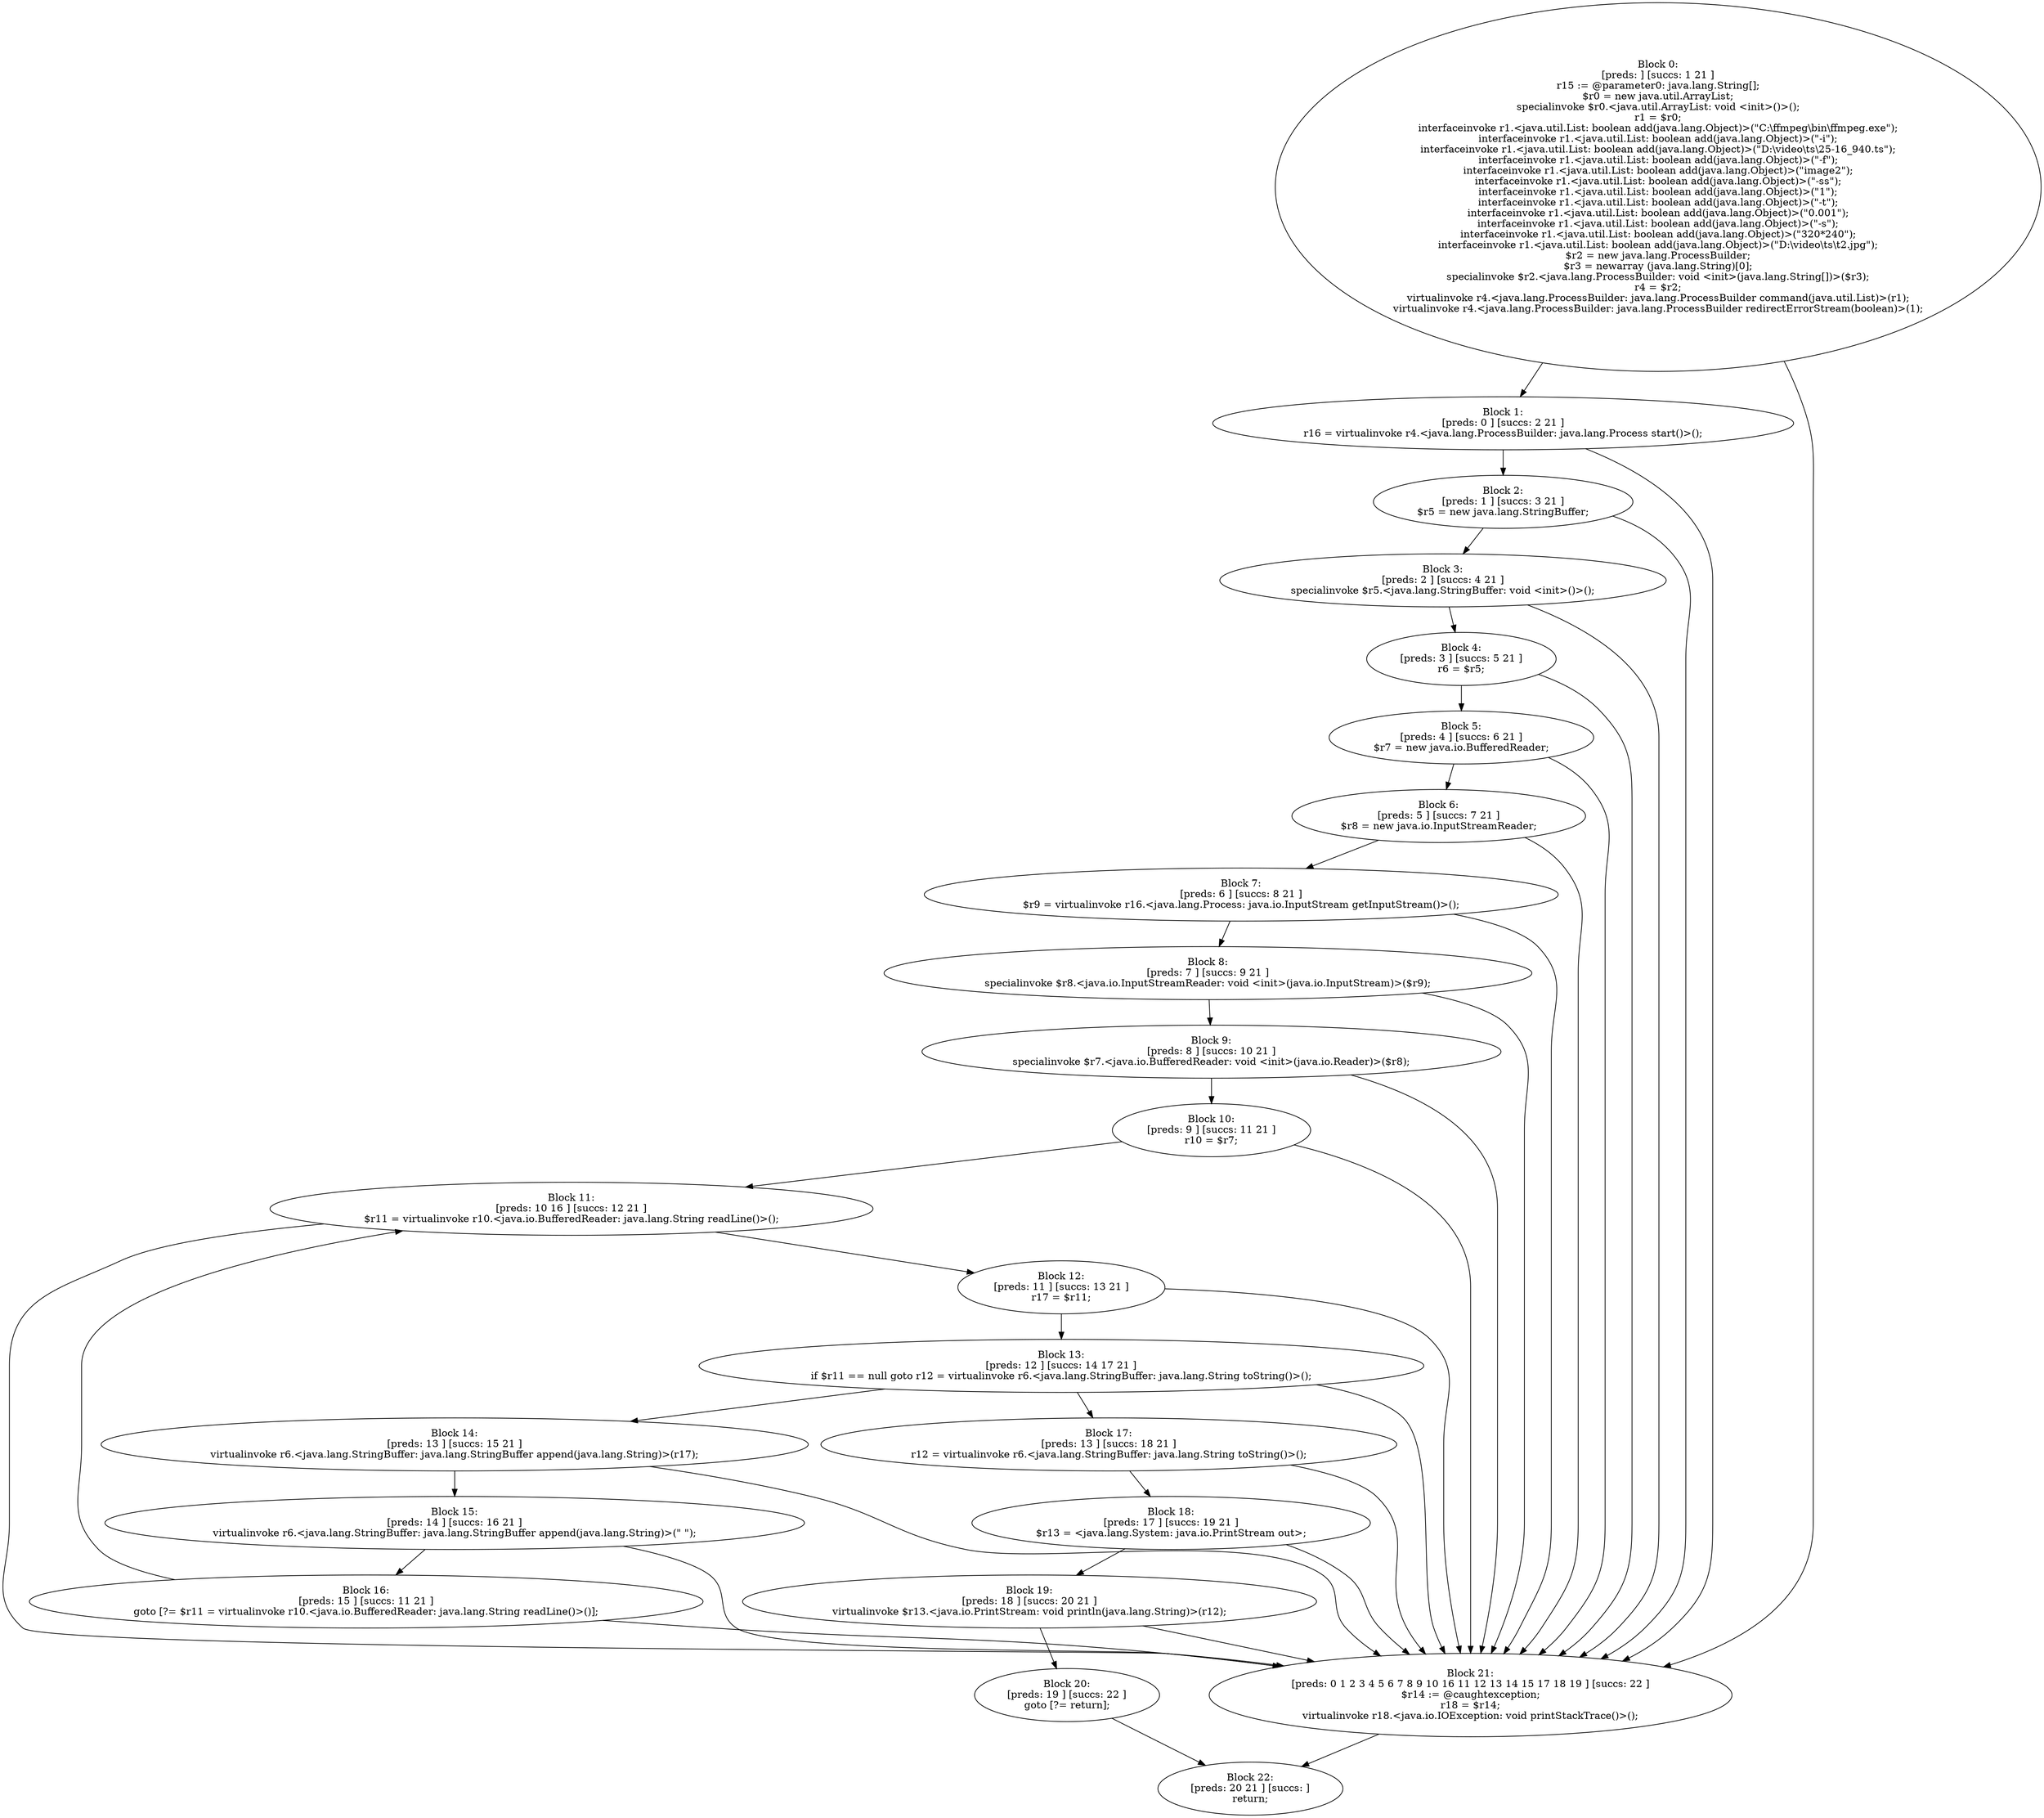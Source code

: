 digraph "unitGraph" {
    "Block 0:
[preds: ] [succs: 1 21 ]
r15 := @parameter0: java.lang.String[];
$r0 = new java.util.ArrayList;
specialinvoke $r0.<java.util.ArrayList: void <init>()>();
r1 = $r0;
interfaceinvoke r1.<java.util.List: boolean add(java.lang.Object)>(\"C:\\ffmpeg\\bin\\ffmpeg.exe\");
interfaceinvoke r1.<java.util.List: boolean add(java.lang.Object)>(\"-i\");
interfaceinvoke r1.<java.util.List: boolean add(java.lang.Object)>(\"D:\\video\\ts\\25-16_940.ts\");
interfaceinvoke r1.<java.util.List: boolean add(java.lang.Object)>(\"-f\");
interfaceinvoke r1.<java.util.List: boolean add(java.lang.Object)>(\"image2\");
interfaceinvoke r1.<java.util.List: boolean add(java.lang.Object)>(\"-ss\");
interfaceinvoke r1.<java.util.List: boolean add(java.lang.Object)>(\"1\");
interfaceinvoke r1.<java.util.List: boolean add(java.lang.Object)>(\"-t\");
interfaceinvoke r1.<java.util.List: boolean add(java.lang.Object)>(\"0.001\");
interfaceinvoke r1.<java.util.List: boolean add(java.lang.Object)>(\"-s\");
interfaceinvoke r1.<java.util.List: boolean add(java.lang.Object)>(\"320*240\");
interfaceinvoke r1.<java.util.List: boolean add(java.lang.Object)>(\"D:\\video\\ts\\t2.jpg\");
$r2 = new java.lang.ProcessBuilder;
$r3 = newarray (java.lang.String)[0];
specialinvoke $r2.<java.lang.ProcessBuilder: void <init>(java.lang.String[])>($r3);
r4 = $r2;
virtualinvoke r4.<java.lang.ProcessBuilder: java.lang.ProcessBuilder command(java.util.List)>(r1);
virtualinvoke r4.<java.lang.ProcessBuilder: java.lang.ProcessBuilder redirectErrorStream(boolean)>(1);
"
    "Block 1:
[preds: 0 ] [succs: 2 21 ]
r16 = virtualinvoke r4.<java.lang.ProcessBuilder: java.lang.Process start()>();
"
    "Block 2:
[preds: 1 ] [succs: 3 21 ]
$r5 = new java.lang.StringBuffer;
"
    "Block 3:
[preds: 2 ] [succs: 4 21 ]
specialinvoke $r5.<java.lang.StringBuffer: void <init>()>();
"
    "Block 4:
[preds: 3 ] [succs: 5 21 ]
r6 = $r5;
"
    "Block 5:
[preds: 4 ] [succs: 6 21 ]
$r7 = new java.io.BufferedReader;
"
    "Block 6:
[preds: 5 ] [succs: 7 21 ]
$r8 = new java.io.InputStreamReader;
"
    "Block 7:
[preds: 6 ] [succs: 8 21 ]
$r9 = virtualinvoke r16.<java.lang.Process: java.io.InputStream getInputStream()>();
"
    "Block 8:
[preds: 7 ] [succs: 9 21 ]
specialinvoke $r8.<java.io.InputStreamReader: void <init>(java.io.InputStream)>($r9);
"
    "Block 9:
[preds: 8 ] [succs: 10 21 ]
specialinvoke $r7.<java.io.BufferedReader: void <init>(java.io.Reader)>($r8);
"
    "Block 10:
[preds: 9 ] [succs: 11 21 ]
r10 = $r7;
"
    "Block 11:
[preds: 10 16 ] [succs: 12 21 ]
$r11 = virtualinvoke r10.<java.io.BufferedReader: java.lang.String readLine()>();
"
    "Block 12:
[preds: 11 ] [succs: 13 21 ]
r17 = $r11;
"
    "Block 13:
[preds: 12 ] [succs: 14 17 21 ]
if $r11 == null goto r12 = virtualinvoke r6.<java.lang.StringBuffer: java.lang.String toString()>();
"
    "Block 14:
[preds: 13 ] [succs: 15 21 ]
virtualinvoke r6.<java.lang.StringBuffer: java.lang.StringBuffer append(java.lang.String)>(r17);
"
    "Block 15:
[preds: 14 ] [succs: 16 21 ]
virtualinvoke r6.<java.lang.StringBuffer: java.lang.StringBuffer append(java.lang.String)>(\" \");
"
    "Block 16:
[preds: 15 ] [succs: 11 21 ]
goto [?= $r11 = virtualinvoke r10.<java.io.BufferedReader: java.lang.String readLine()>()];
"
    "Block 17:
[preds: 13 ] [succs: 18 21 ]
r12 = virtualinvoke r6.<java.lang.StringBuffer: java.lang.String toString()>();
"
    "Block 18:
[preds: 17 ] [succs: 19 21 ]
$r13 = <java.lang.System: java.io.PrintStream out>;
"
    "Block 19:
[preds: 18 ] [succs: 20 21 ]
virtualinvoke $r13.<java.io.PrintStream: void println(java.lang.String)>(r12);
"
    "Block 20:
[preds: 19 ] [succs: 22 ]
goto [?= return];
"
    "Block 21:
[preds: 0 1 2 3 4 5 6 7 8 9 10 16 11 12 13 14 15 17 18 19 ] [succs: 22 ]
$r14 := @caughtexception;
r18 = $r14;
virtualinvoke r18.<java.io.IOException: void printStackTrace()>();
"
    "Block 22:
[preds: 20 21 ] [succs: ]
return;
"
    "Block 0:
[preds: ] [succs: 1 21 ]
r15 := @parameter0: java.lang.String[];
$r0 = new java.util.ArrayList;
specialinvoke $r0.<java.util.ArrayList: void <init>()>();
r1 = $r0;
interfaceinvoke r1.<java.util.List: boolean add(java.lang.Object)>(\"C:\\ffmpeg\\bin\\ffmpeg.exe\");
interfaceinvoke r1.<java.util.List: boolean add(java.lang.Object)>(\"-i\");
interfaceinvoke r1.<java.util.List: boolean add(java.lang.Object)>(\"D:\\video\\ts\\25-16_940.ts\");
interfaceinvoke r1.<java.util.List: boolean add(java.lang.Object)>(\"-f\");
interfaceinvoke r1.<java.util.List: boolean add(java.lang.Object)>(\"image2\");
interfaceinvoke r1.<java.util.List: boolean add(java.lang.Object)>(\"-ss\");
interfaceinvoke r1.<java.util.List: boolean add(java.lang.Object)>(\"1\");
interfaceinvoke r1.<java.util.List: boolean add(java.lang.Object)>(\"-t\");
interfaceinvoke r1.<java.util.List: boolean add(java.lang.Object)>(\"0.001\");
interfaceinvoke r1.<java.util.List: boolean add(java.lang.Object)>(\"-s\");
interfaceinvoke r1.<java.util.List: boolean add(java.lang.Object)>(\"320*240\");
interfaceinvoke r1.<java.util.List: boolean add(java.lang.Object)>(\"D:\\video\\ts\\t2.jpg\");
$r2 = new java.lang.ProcessBuilder;
$r3 = newarray (java.lang.String)[0];
specialinvoke $r2.<java.lang.ProcessBuilder: void <init>(java.lang.String[])>($r3);
r4 = $r2;
virtualinvoke r4.<java.lang.ProcessBuilder: java.lang.ProcessBuilder command(java.util.List)>(r1);
virtualinvoke r4.<java.lang.ProcessBuilder: java.lang.ProcessBuilder redirectErrorStream(boolean)>(1);
"->"Block 1:
[preds: 0 ] [succs: 2 21 ]
r16 = virtualinvoke r4.<java.lang.ProcessBuilder: java.lang.Process start()>();
";
    "Block 0:
[preds: ] [succs: 1 21 ]
r15 := @parameter0: java.lang.String[];
$r0 = new java.util.ArrayList;
specialinvoke $r0.<java.util.ArrayList: void <init>()>();
r1 = $r0;
interfaceinvoke r1.<java.util.List: boolean add(java.lang.Object)>(\"C:\\ffmpeg\\bin\\ffmpeg.exe\");
interfaceinvoke r1.<java.util.List: boolean add(java.lang.Object)>(\"-i\");
interfaceinvoke r1.<java.util.List: boolean add(java.lang.Object)>(\"D:\\video\\ts\\25-16_940.ts\");
interfaceinvoke r1.<java.util.List: boolean add(java.lang.Object)>(\"-f\");
interfaceinvoke r1.<java.util.List: boolean add(java.lang.Object)>(\"image2\");
interfaceinvoke r1.<java.util.List: boolean add(java.lang.Object)>(\"-ss\");
interfaceinvoke r1.<java.util.List: boolean add(java.lang.Object)>(\"1\");
interfaceinvoke r1.<java.util.List: boolean add(java.lang.Object)>(\"-t\");
interfaceinvoke r1.<java.util.List: boolean add(java.lang.Object)>(\"0.001\");
interfaceinvoke r1.<java.util.List: boolean add(java.lang.Object)>(\"-s\");
interfaceinvoke r1.<java.util.List: boolean add(java.lang.Object)>(\"320*240\");
interfaceinvoke r1.<java.util.List: boolean add(java.lang.Object)>(\"D:\\video\\ts\\t2.jpg\");
$r2 = new java.lang.ProcessBuilder;
$r3 = newarray (java.lang.String)[0];
specialinvoke $r2.<java.lang.ProcessBuilder: void <init>(java.lang.String[])>($r3);
r4 = $r2;
virtualinvoke r4.<java.lang.ProcessBuilder: java.lang.ProcessBuilder command(java.util.List)>(r1);
virtualinvoke r4.<java.lang.ProcessBuilder: java.lang.ProcessBuilder redirectErrorStream(boolean)>(1);
"->"Block 21:
[preds: 0 1 2 3 4 5 6 7 8 9 10 16 11 12 13 14 15 17 18 19 ] [succs: 22 ]
$r14 := @caughtexception;
r18 = $r14;
virtualinvoke r18.<java.io.IOException: void printStackTrace()>();
";
    "Block 1:
[preds: 0 ] [succs: 2 21 ]
r16 = virtualinvoke r4.<java.lang.ProcessBuilder: java.lang.Process start()>();
"->"Block 2:
[preds: 1 ] [succs: 3 21 ]
$r5 = new java.lang.StringBuffer;
";
    "Block 1:
[preds: 0 ] [succs: 2 21 ]
r16 = virtualinvoke r4.<java.lang.ProcessBuilder: java.lang.Process start()>();
"->"Block 21:
[preds: 0 1 2 3 4 5 6 7 8 9 10 16 11 12 13 14 15 17 18 19 ] [succs: 22 ]
$r14 := @caughtexception;
r18 = $r14;
virtualinvoke r18.<java.io.IOException: void printStackTrace()>();
";
    "Block 2:
[preds: 1 ] [succs: 3 21 ]
$r5 = new java.lang.StringBuffer;
"->"Block 3:
[preds: 2 ] [succs: 4 21 ]
specialinvoke $r5.<java.lang.StringBuffer: void <init>()>();
";
    "Block 2:
[preds: 1 ] [succs: 3 21 ]
$r5 = new java.lang.StringBuffer;
"->"Block 21:
[preds: 0 1 2 3 4 5 6 7 8 9 10 16 11 12 13 14 15 17 18 19 ] [succs: 22 ]
$r14 := @caughtexception;
r18 = $r14;
virtualinvoke r18.<java.io.IOException: void printStackTrace()>();
";
    "Block 3:
[preds: 2 ] [succs: 4 21 ]
specialinvoke $r5.<java.lang.StringBuffer: void <init>()>();
"->"Block 4:
[preds: 3 ] [succs: 5 21 ]
r6 = $r5;
";
    "Block 3:
[preds: 2 ] [succs: 4 21 ]
specialinvoke $r5.<java.lang.StringBuffer: void <init>()>();
"->"Block 21:
[preds: 0 1 2 3 4 5 6 7 8 9 10 16 11 12 13 14 15 17 18 19 ] [succs: 22 ]
$r14 := @caughtexception;
r18 = $r14;
virtualinvoke r18.<java.io.IOException: void printStackTrace()>();
";
    "Block 4:
[preds: 3 ] [succs: 5 21 ]
r6 = $r5;
"->"Block 5:
[preds: 4 ] [succs: 6 21 ]
$r7 = new java.io.BufferedReader;
";
    "Block 4:
[preds: 3 ] [succs: 5 21 ]
r6 = $r5;
"->"Block 21:
[preds: 0 1 2 3 4 5 6 7 8 9 10 16 11 12 13 14 15 17 18 19 ] [succs: 22 ]
$r14 := @caughtexception;
r18 = $r14;
virtualinvoke r18.<java.io.IOException: void printStackTrace()>();
";
    "Block 5:
[preds: 4 ] [succs: 6 21 ]
$r7 = new java.io.BufferedReader;
"->"Block 6:
[preds: 5 ] [succs: 7 21 ]
$r8 = new java.io.InputStreamReader;
";
    "Block 5:
[preds: 4 ] [succs: 6 21 ]
$r7 = new java.io.BufferedReader;
"->"Block 21:
[preds: 0 1 2 3 4 5 6 7 8 9 10 16 11 12 13 14 15 17 18 19 ] [succs: 22 ]
$r14 := @caughtexception;
r18 = $r14;
virtualinvoke r18.<java.io.IOException: void printStackTrace()>();
";
    "Block 6:
[preds: 5 ] [succs: 7 21 ]
$r8 = new java.io.InputStreamReader;
"->"Block 7:
[preds: 6 ] [succs: 8 21 ]
$r9 = virtualinvoke r16.<java.lang.Process: java.io.InputStream getInputStream()>();
";
    "Block 6:
[preds: 5 ] [succs: 7 21 ]
$r8 = new java.io.InputStreamReader;
"->"Block 21:
[preds: 0 1 2 3 4 5 6 7 8 9 10 16 11 12 13 14 15 17 18 19 ] [succs: 22 ]
$r14 := @caughtexception;
r18 = $r14;
virtualinvoke r18.<java.io.IOException: void printStackTrace()>();
";
    "Block 7:
[preds: 6 ] [succs: 8 21 ]
$r9 = virtualinvoke r16.<java.lang.Process: java.io.InputStream getInputStream()>();
"->"Block 8:
[preds: 7 ] [succs: 9 21 ]
specialinvoke $r8.<java.io.InputStreamReader: void <init>(java.io.InputStream)>($r9);
";
    "Block 7:
[preds: 6 ] [succs: 8 21 ]
$r9 = virtualinvoke r16.<java.lang.Process: java.io.InputStream getInputStream()>();
"->"Block 21:
[preds: 0 1 2 3 4 5 6 7 8 9 10 16 11 12 13 14 15 17 18 19 ] [succs: 22 ]
$r14 := @caughtexception;
r18 = $r14;
virtualinvoke r18.<java.io.IOException: void printStackTrace()>();
";
    "Block 8:
[preds: 7 ] [succs: 9 21 ]
specialinvoke $r8.<java.io.InputStreamReader: void <init>(java.io.InputStream)>($r9);
"->"Block 9:
[preds: 8 ] [succs: 10 21 ]
specialinvoke $r7.<java.io.BufferedReader: void <init>(java.io.Reader)>($r8);
";
    "Block 8:
[preds: 7 ] [succs: 9 21 ]
specialinvoke $r8.<java.io.InputStreamReader: void <init>(java.io.InputStream)>($r9);
"->"Block 21:
[preds: 0 1 2 3 4 5 6 7 8 9 10 16 11 12 13 14 15 17 18 19 ] [succs: 22 ]
$r14 := @caughtexception;
r18 = $r14;
virtualinvoke r18.<java.io.IOException: void printStackTrace()>();
";
    "Block 9:
[preds: 8 ] [succs: 10 21 ]
specialinvoke $r7.<java.io.BufferedReader: void <init>(java.io.Reader)>($r8);
"->"Block 10:
[preds: 9 ] [succs: 11 21 ]
r10 = $r7;
";
    "Block 9:
[preds: 8 ] [succs: 10 21 ]
specialinvoke $r7.<java.io.BufferedReader: void <init>(java.io.Reader)>($r8);
"->"Block 21:
[preds: 0 1 2 3 4 5 6 7 8 9 10 16 11 12 13 14 15 17 18 19 ] [succs: 22 ]
$r14 := @caughtexception;
r18 = $r14;
virtualinvoke r18.<java.io.IOException: void printStackTrace()>();
";
    "Block 10:
[preds: 9 ] [succs: 11 21 ]
r10 = $r7;
"->"Block 11:
[preds: 10 16 ] [succs: 12 21 ]
$r11 = virtualinvoke r10.<java.io.BufferedReader: java.lang.String readLine()>();
";
    "Block 10:
[preds: 9 ] [succs: 11 21 ]
r10 = $r7;
"->"Block 21:
[preds: 0 1 2 3 4 5 6 7 8 9 10 16 11 12 13 14 15 17 18 19 ] [succs: 22 ]
$r14 := @caughtexception;
r18 = $r14;
virtualinvoke r18.<java.io.IOException: void printStackTrace()>();
";
    "Block 11:
[preds: 10 16 ] [succs: 12 21 ]
$r11 = virtualinvoke r10.<java.io.BufferedReader: java.lang.String readLine()>();
"->"Block 12:
[preds: 11 ] [succs: 13 21 ]
r17 = $r11;
";
    "Block 11:
[preds: 10 16 ] [succs: 12 21 ]
$r11 = virtualinvoke r10.<java.io.BufferedReader: java.lang.String readLine()>();
"->"Block 21:
[preds: 0 1 2 3 4 5 6 7 8 9 10 16 11 12 13 14 15 17 18 19 ] [succs: 22 ]
$r14 := @caughtexception;
r18 = $r14;
virtualinvoke r18.<java.io.IOException: void printStackTrace()>();
";
    "Block 12:
[preds: 11 ] [succs: 13 21 ]
r17 = $r11;
"->"Block 13:
[preds: 12 ] [succs: 14 17 21 ]
if $r11 == null goto r12 = virtualinvoke r6.<java.lang.StringBuffer: java.lang.String toString()>();
";
    "Block 12:
[preds: 11 ] [succs: 13 21 ]
r17 = $r11;
"->"Block 21:
[preds: 0 1 2 3 4 5 6 7 8 9 10 16 11 12 13 14 15 17 18 19 ] [succs: 22 ]
$r14 := @caughtexception;
r18 = $r14;
virtualinvoke r18.<java.io.IOException: void printStackTrace()>();
";
    "Block 13:
[preds: 12 ] [succs: 14 17 21 ]
if $r11 == null goto r12 = virtualinvoke r6.<java.lang.StringBuffer: java.lang.String toString()>();
"->"Block 14:
[preds: 13 ] [succs: 15 21 ]
virtualinvoke r6.<java.lang.StringBuffer: java.lang.StringBuffer append(java.lang.String)>(r17);
";
    "Block 13:
[preds: 12 ] [succs: 14 17 21 ]
if $r11 == null goto r12 = virtualinvoke r6.<java.lang.StringBuffer: java.lang.String toString()>();
"->"Block 17:
[preds: 13 ] [succs: 18 21 ]
r12 = virtualinvoke r6.<java.lang.StringBuffer: java.lang.String toString()>();
";
    "Block 13:
[preds: 12 ] [succs: 14 17 21 ]
if $r11 == null goto r12 = virtualinvoke r6.<java.lang.StringBuffer: java.lang.String toString()>();
"->"Block 21:
[preds: 0 1 2 3 4 5 6 7 8 9 10 16 11 12 13 14 15 17 18 19 ] [succs: 22 ]
$r14 := @caughtexception;
r18 = $r14;
virtualinvoke r18.<java.io.IOException: void printStackTrace()>();
";
    "Block 14:
[preds: 13 ] [succs: 15 21 ]
virtualinvoke r6.<java.lang.StringBuffer: java.lang.StringBuffer append(java.lang.String)>(r17);
"->"Block 15:
[preds: 14 ] [succs: 16 21 ]
virtualinvoke r6.<java.lang.StringBuffer: java.lang.StringBuffer append(java.lang.String)>(\" \");
";
    "Block 14:
[preds: 13 ] [succs: 15 21 ]
virtualinvoke r6.<java.lang.StringBuffer: java.lang.StringBuffer append(java.lang.String)>(r17);
"->"Block 21:
[preds: 0 1 2 3 4 5 6 7 8 9 10 16 11 12 13 14 15 17 18 19 ] [succs: 22 ]
$r14 := @caughtexception;
r18 = $r14;
virtualinvoke r18.<java.io.IOException: void printStackTrace()>();
";
    "Block 15:
[preds: 14 ] [succs: 16 21 ]
virtualinvoke r6.<java.lang.StringBuffer: java.lang.StringBuffer append(java.lang.String)>(\" \");
"->"Block 16:
[preds: 15 ] [succs: 11 21 ]
goto [?= $r11 = virtualinvoke r10.<java.io.BufferedReader: java.lang.String readLine()>()];
";
    "Block 15:
[preds: 14 ] [succs: 16 21 ]
virtualinvoke r6.<java.lang.StringBuffer: java.lang.StringBuffer append(java.lang.String)>(\" \");
"->"Block 21:
[preds: 0 1 2 3 4 5 6 7 8 9 10 16 11 12 13 14 15 17 18 19 ] [succs: 22 ]
$r14 := @caughtexception;
r18 = $r14;
virtualinvoke r18.<java.io.IOException: void printStackTrace()>();
";
    "Block 16:
[preds: 15 ] [succs: 11 21 ]
goto [?= $r11 = virtualinvoke r10.<java.io.BufferedReader: java.lang.String readLine()>()];
"->"Block 11:
[preds: 10 16 ] [succs: 12 21 ]
$r11 = virtualinvoke r10.<java.io.BufferedReader: java.lang.String readLine()>();
";
    "Block 16:
[preds: 15 ] [succs: 11 21 ]
goto [?= $r11 = virtualinvoke r10.<java.io.BufferedReader: java.lang.String readLine()>()];
"->"Block 21:
[preds: 0 1 2 3 4 5 6 7 8 9 10 16 11 12 13 14 15 17 18 19 ] [succs: 22 ]
$r14 := @caughtexception;
r18 = $r14;
virtualinvoke r18.<java.io.IOException: void printStackTrace()>();
";
    "Block 17:
[preds: 13 ] [succs: 18 21 ]
r12 = virtualinvoke r6.<java.lang.StringBuffer: java.lang.String toString()>();
"->"Block 18:
[preds: 17 ] [succs: 19 21 ]
$r13 = <java.lang.System: java.io.PrintStream out>;
";
    "Block 17:
[preds: 13 ] [succs: 18 21 ]
r12 = virtualinvoke r6.<java.lang.StringBuffer: java.lang.String toString()>();
"->"Block 21:
[preds: 0 1 2 3 4 5 6 7 8 9 10 16 11 12 13 14 15 17 18 19 ] [succs: 22 ]
$r14 := @caughtexception;
r18 = $r14;
virtualinvoke r18.<java.io.IOException: void printStackTrace()>();
";
    "Block 18:
[preds: 17 ] [succs: 19 21 ]
$r13 = <java.lang.System: java.io.PrintStream out>;
"->"Block 19:
[preds: 18 ] [succs: 20 21 ]
virtualinvoke $r13.<java.io.PrintStream: void println(java.lang.String)>(r12);
";
    "Block 18:
[preds: 17 ] [succs: 19 21 ]
$r13 = <java.lang.System: java.io.PrintStream out>;
"->"Block 21:
[preds: 0 1 2 3 4 5 6 7 8 9 10 16 11 12 13 14 15 17 18 19 ] [succs: 22 ]
$r14 := @caughtexception;
r18 = $r14;
virtualinvoke r18.<java.io.IOException: void printStackTrace()>();
";
    "Block 19:
[preds: 18 ] [succs: 20 21 ]
virtualinvoke $r13.<java.io.PrintStream: void println(java.lang.String)>(r12);
"->"Block 20:
[preds: 19 ] [succs: 22 ]
goto [?= return];
";
    "Block 19:
[preds: 18 ] [succs: 20 21 ]
virtualinvoke $r13.<java.io.PrintStream: void println(java.lang.String)>(r12);
"->"Block 21:
[preds: 0 1 2 3 4 5 6 7 8 9 10 16 11 12 13 14 15 17 18 19 ] [succs: 22 ]
$r14 := @caughtexception;
r18 = $r14;
virtualinvoke r18.<java.io.IOException: void printStackTrace()>();
";
    "Block 20:
[preds: 19 ] [succs: 22 ]
goto [?= return];
"->"Block 22:
[preds: 20 21 ] [succs: ]
return;
";
    "Block 21:
[preds: 0 1 2 3 4 5 6 7 8 9 10 16 11 12 13 14 15 17 18 19 ] [succs: 22 ]
$r14 := @caughtexception;
r18 = $r14;
virtualinvoke r18.<java.io.IOException: void printStackTrace()>();
"->"Block 22:
[preds: 20 21 ] [succs: ]
return;
";
}
